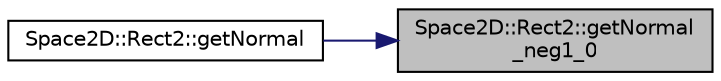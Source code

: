 digraph "Space2D::Rect2::getNormal_neg1_0"
{
 // INTERACTIVE_SVG=YES
 // LATEX_PDF_SIZE
  edge [fontname="Helvetica",fontsize="10",labelfontname="Helvetica",labelfontsize="10"];
  node [fontname="Helvetica",fontsize="10",shape=record];
  rankdir="RL";
  Node1 [label="Space2D::Rect2::getNormal\l_neg1_0",height=0.2,width=0.4,color="black", fillcolor="grey75", style="filled", fontcolor="black",tooltip=" "];
  Node1 -> Node2 [dir="back",color="midnightblue",fontsize="10",style="solid",fontname="Helvetica"];
  Node2 [label="Space2D::Rect2::getNormal",height=0.2,width=0.4,color="black", fillcolor="white", style="filled",URL="$class_space2_d_1_1_rect2.html#a393631d69b76bf572aa3716ee2800c12",tooltip=" "];
}
